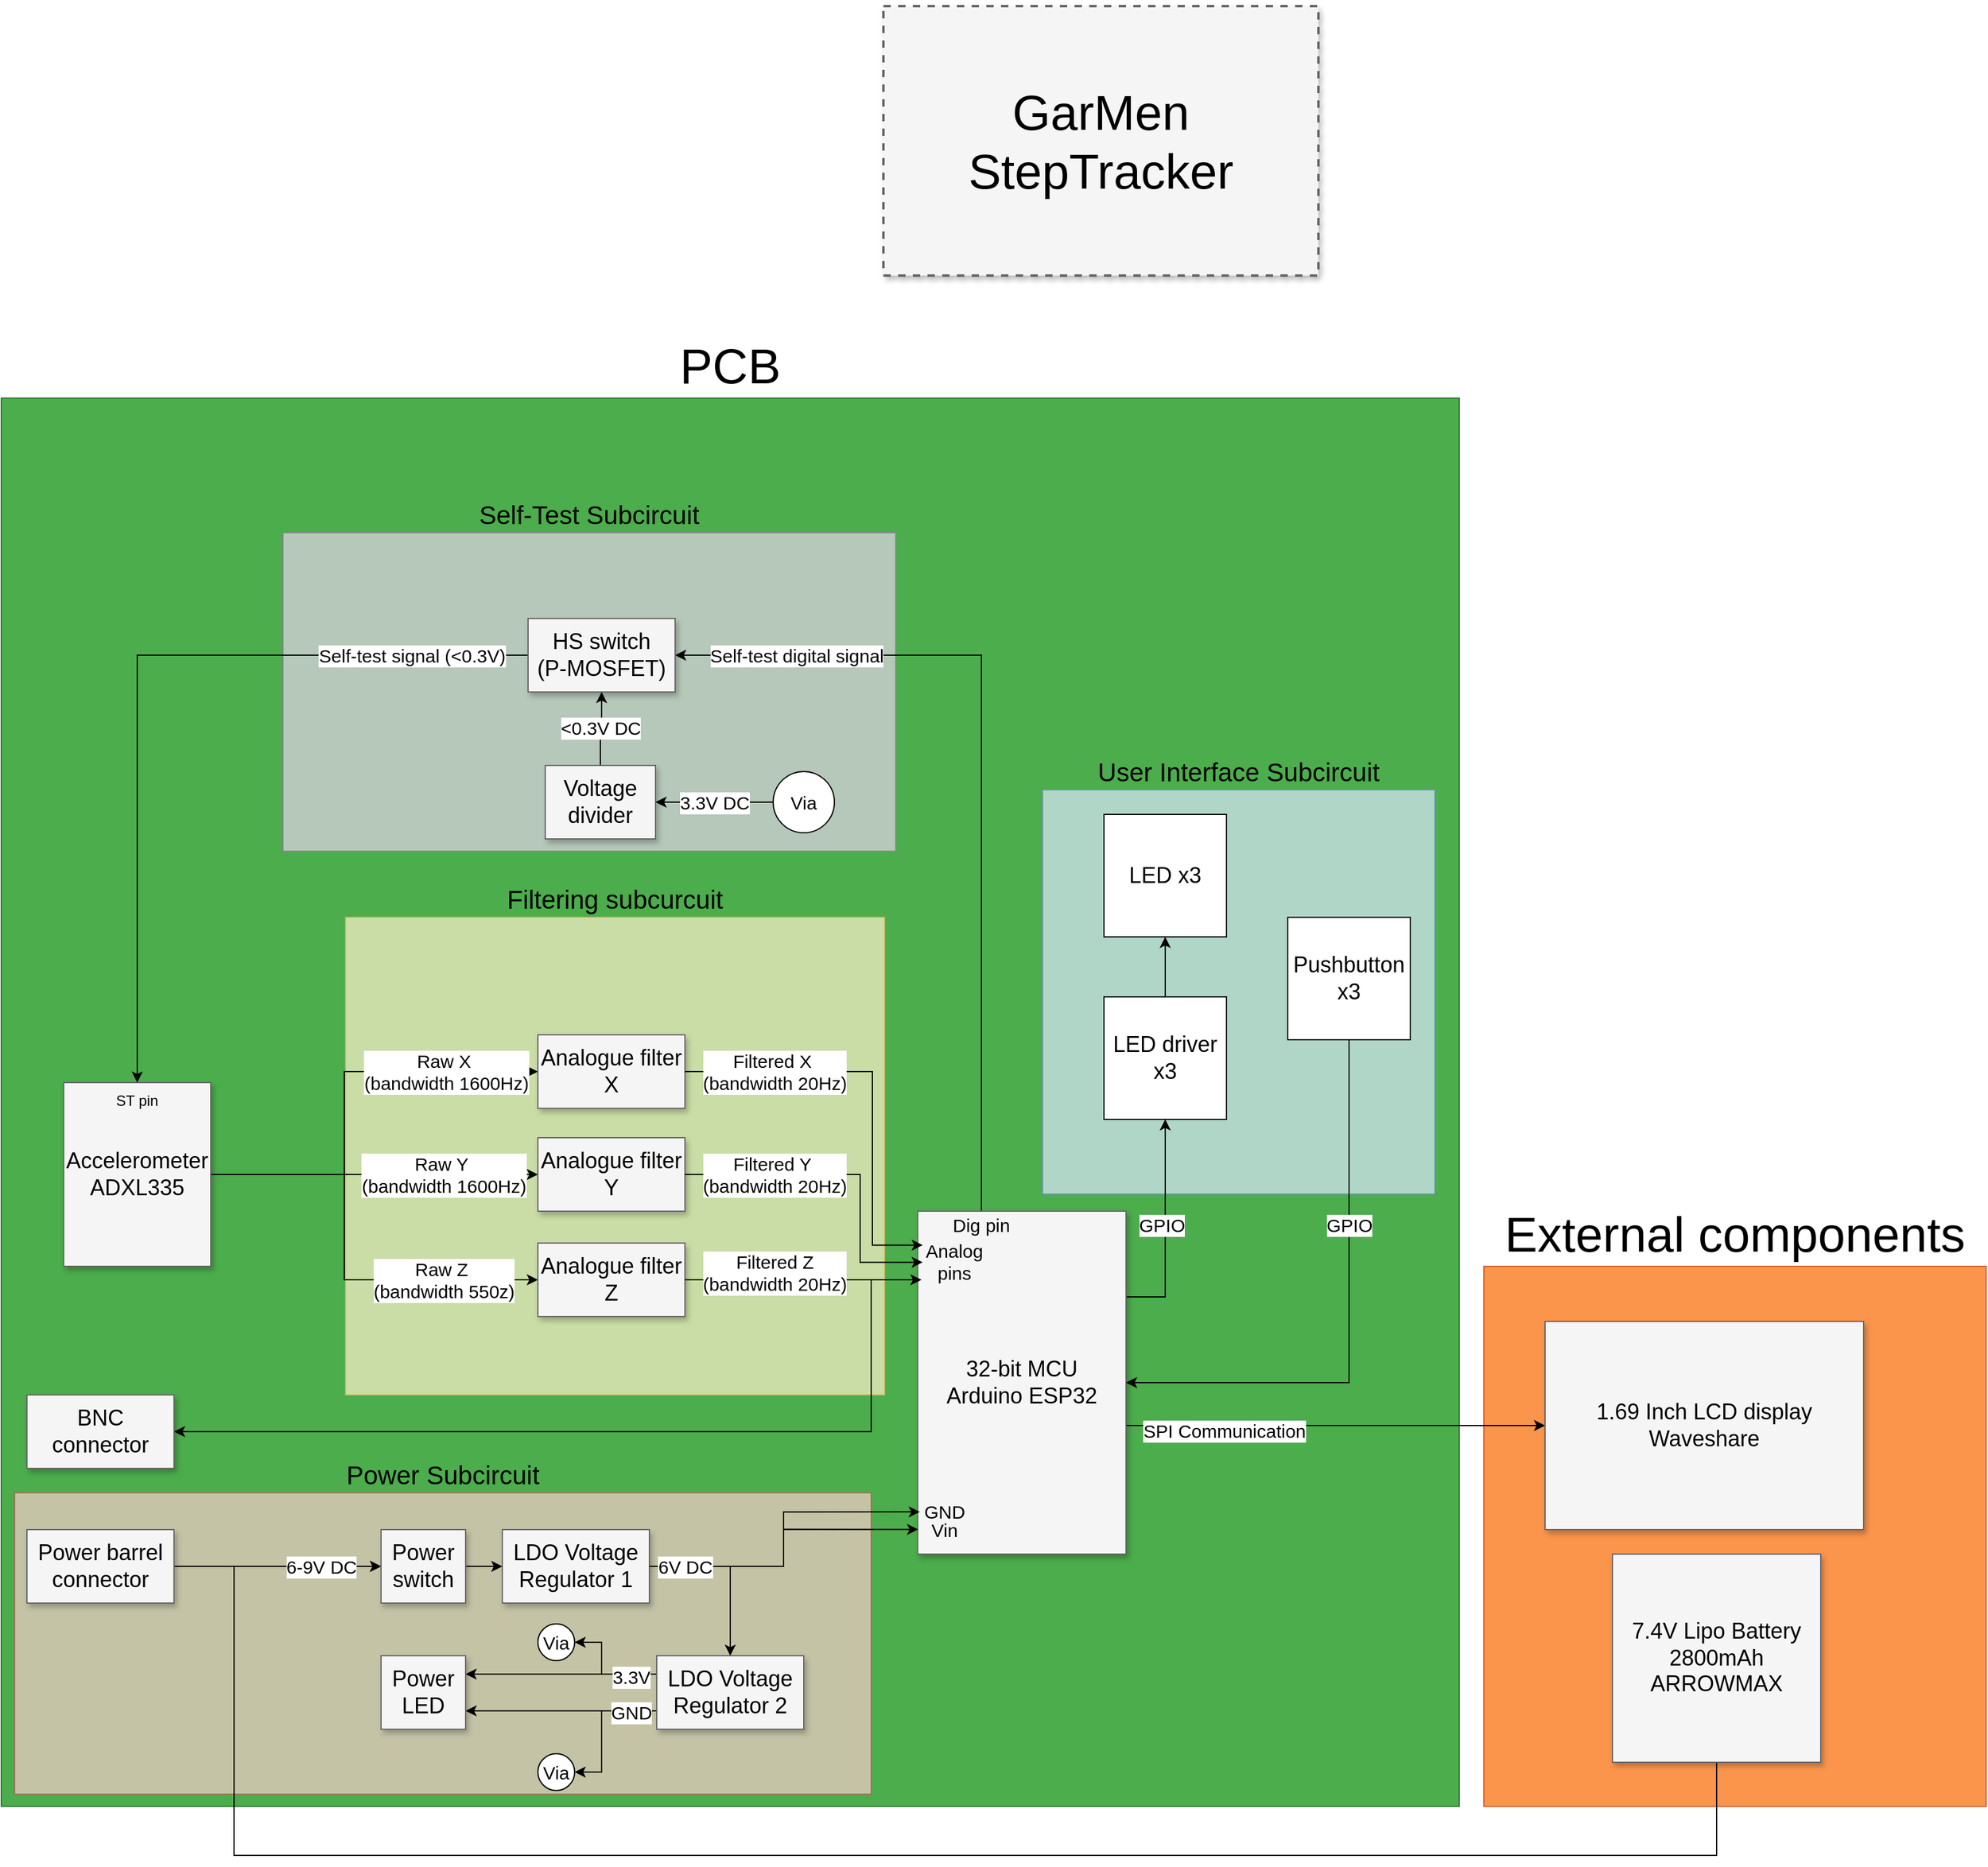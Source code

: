 <mxfile version="26.1.0">
  <diagram name="Page-1" id="90a13364-a465-7bf4-72fc-28e22215d7a0">
    <mxGraphModel dx="2931" dy="3730.5" grid="1" gridSize="10" guides="1" tooltips="1" connect="1" arrows="1" fold="1" page="1" pageScale="1.5" pageWidth="1654" pageHeight="1169" background="none" math="0" shadow="0">
      <root>
        <mxCell id="0" style=";html=1;" />
        <mxCell id="1" style=";html=1;" parent="0" />
        <mxCell id="W3gF5fgbdOcZ_mwXXCGC-105" value="&lt;font style=&quot;font-size: 40px;&quot;&gt;External components&lt;/font&gt;" style="rounded=0;whiteSpace=wrap;html=1;opacity=70;fillColor=#fa6800;fontColor=#000000;strokeColor=#C73500;labelPosition=center;verticalLabelPosition=top;align=center;verticalAlign=bottom;" vertex="1" parent="1">
          <mxGeometry x="1600" y="939" width="410" height="441" as="geometry" />
        </mxCell>
        <mxCell id="W3gF5fgbdOcZ_mwXXCGC-28" value="&lt;span&gt;PCB&lt;/span&gt;" style="rounded=0;whiteSpace=wrap;html=1;fillColor=#008a00;strokeColor=#005700;opacity=70;labelPosition=center;verticalLabelPosition=top;align=center;verticalAlign=bottom;fontSize=40;fontColor=light-dark(#000000, #121212);" vertex="1" parent="1">
          <mxGeometry x="390" y="230" width="1190" height="1150" as="geometry" />
        </mxCell>
        <mxCell id="W3gF5fgbdOcZ_mwXXCGC-97" value="User Interface Subcircuit" style="rounded=0;whiteSpace=wrap;html=1;fillColor=#dae8fc;strokeColor=#6c8ebf;opacity=70;fontSize=21;labelPosition=center;verticalLabelPosition=top;align=center;verticalAlign=bottom;" vertex="1" parent="1">
          <mxGeometry x="1240" y="550" width="320" height="330" as="geometry" />
        </mxCell>
        <mxCell id="W3gF5fgbdOcZ_mwXXCGC-66" value="&lt;font style=&quot;font-size: 21px;&quot;&gt;Power Subcircuit&lt;/font&gt;" style="rounded=0;whiteSpace=wrap;html=1;opacity=70;fillColor=#f8cecc;strokeColor=#b85450;labelPosition=center;verticalLabelPosition=top;align=center;verticalAlign=bottom;" vertex="1" parent="1">
          <mxGeometry x="401" y="1124" width="699" height="246" as="geometry" />
        </mxCell>
        <mxCell id="W3gF5fgbdOcZ_mwXXCGC-38" value="&lt;font style=&quot;font-size: 21px;&quot;&gt;Self-Test Subcircuit&lt;/font&gt;" style="rounded=0;whiteSpace=wrap;html=1;opacity=70;fillColor=#e1d5e7;strokeColor=#9673a6;labelPosition=center;verticalLabelPosition=top;align=center;verticalAlign=bottom;" vertex="1" parent="1">
          <mxGeometry x="620" y="340" width="500" height="260" as="geometry" />
        </mxCell>
        <mxCell id="W3gF5fgbdOcZ_mwXXCGC-27" value="&lt;font style=&quot;font-size: 21px;&quot;&gt;Filtering subcurcuit&lt;/font&gt;" style="rounded=0;whiteSpace=wrap;html=1;fillColor=#fff2cc;opacity=70;strokeColor=#d6b656;labelPosition=center;verticalLabelPosition=top;align=center;verticalAlign=bottom;" vertex="1" parent="1">
          <mxGeometry x="671" y="654" width="440" height="390" as="geometry" />
        </mxCell>
        <mxCell id="3a17f1ce550125da-1" value="GarMen StepTracker" style="whiteSpace=wrap;html=1;shadow=1;fontSize=40;fillColor=#f5f5f5;strokeColor=#666666;strokeWidth=2;dashed=1;" parent="1" vertex="1">
          <mxGeometry x="1110" y="-90" width="355" height="220" as="geometry" />
        </mxCell>
        <mxCell id="W3gF5fgbdOcZ_mwXXCGC-30" style="edgeStyle=orthogonalEdgeStyle;rounded=0;orthogonalLoop=1;jettySize=auto;html=1;entryX=1;entryY=0.5;entryDx=0;entryDy=0;" edge="1" parent="1" source="3a17f1ce550125da-2" target="W3gF5fgbdOcZ_mwXXCGC-98">
          <mxGeometry relative="1" as="geometry">
            <Array as="points">
              <mxPoint x="1190" y="440" />
            </Array>
          </mxGeometry>
        </mxCell>
        <mxCell id="W3gF5fgbdOcZ_mwXXCGC-31" value="Self-test digital signal" style="edgeLabel;html=1;align=center;verticalAlign=middle;resizable=0;points=[];fontSize=15;" vertex="1" connectable="0" parent="W3gF5fgbdOcZ_mwXXCGC-30">
          <mxGeometry x="0.737" y="-1" relative="1" as="geometry">
            <mxPoint x="6" y="1" as="offset" />
          </mxGeometry>
        </mxCell>
        <mxCell id="W3gF5fgbdOcZ_mwXXCGC-71" style="edgeStyle=orthogonalEdgeStyle;rounded=0;orthogonalLoop=1;jettySize=auto;html=1;entryX=0;entryY=0.5;entryDx=0;entryDy=0;" edge="1" parent="1" source="3a17f1ce550125da-2" target="W3gF5fgbdOcZ_mwXXCGC-69">
          <mxGeometry relative="1" as="geometry">
            <Array as="points">
              <mxPoint x="1500" y="1069" />
              <mxPoint x="1500" y="1069" />
            </Array>
          </mxGeometry>
        </mxCell>
        <mxCell id="W3gF5fgbdOcZ_mwXXCGC-72" value="&lt;font style=&quot;font-size: 15px;&quot;&gt;SPI Communication&lt;/font&gt;" style="edgeLabel;html=1;align=center;verticalAlign=middle;resizable=0;points=[];" vertex="1" connectable="0" parent="W3gF5fgbdOcZ_mwXXCGC-71">
          <mxGeometry x="-0.013" relative="1" as="geometry">
            <mxPoint x="-89" y="4" as="offset" />
          </mxGeometry>
        </mxCell>
        <mxCell id="W3gF5fgbdOcZ_mwXXCGC-93" style="edgeStyle=orthogonalEdgeStyle;rounded=0;orthogonalLoop=1;jettySize=auto;html=1;exitX=1;exitY=0.25;exitDx=0;exitDy=0;entryX=0.5;entryY=1;entryDx=0;entryDy=0;" edge="1" parent="1" source="3a17f1ce550125da-2" target="W3gF5fgbdOcZ_mwXXCGC-89">
          <mxGeometry relative="1" as="geometry" />
        </mxCell>
        <mxCell id="W3gF5fgbdOcZ_mwXXCGC-95" value="&lt;font style=&quot;font-size: 15px;&quot;&gt;GPIO&lt;/font&gt;" style="edgeLabel;html=1;align=center;verticalAlign=middle;resizable=0;points=[];" vertex="1" connectable="0" parent="W3gF5fgbdOcZ_mwXXCGC-93">
          <mxGeometry x="0.041" y="3" relative="1" as="geometry">
            <mxPoint y="1" as="offset" />
          </mxGeometry>
        </mxCell>
        <mxCell id="3a17f1ce550125da-2" value="32-bit MCU&lt;div&gt;Arduino ESP32&lt;/div&gt;" style="whiteSpace=wrap;html=1;shadow=1;fontSize=18;fillColor=#f5f5f5;strokeColor=#666666;" parent="1" vertex="1">
          <mxGeometry x="1138" y="894" width="170" height="280" as="geometry" />
        </mxCell>
        <mxCell id="W3gF5fgbdOcZ_mwXXCGC-4" style="edgeStyle=orthogonalEdgeStyle;rounded=0;orthogonalLoop=1;jettySize=auto;html=1;entryX=0;entryY=0.5;entryDx=0;entryDy=0;" edge="1" parent="1" source="3a17f1ce550125da-8" target="W3gF5fgbdOcZ_mwXXCGC-1">
          <mxGeometry relative="1" as="geometry">
            <Array as="points">
              <mxPoint x="670" y="864" />
              <mxPoint x="670" y="780" />
            </Array>
          </mxGeometry>
        </mxCell>
        <mxCell id="W3gF5fgbdOcZ_mwXXCGC-7" value="Raw X&amp;nbsp;&lt;div&gt;(bandwidth 1600Hz)&lt;/div&gt;" style="edgeLabel;html=1;align=center;verticalAlign=middle;resizable=0;points=[];fontSize=15;" vertex="1" connectable="0" parent="W3gF5fgbdOcZ_mwXXCGC-4">
          <mxGeometry x="0.675" y="3" relative="1" as="geometry">
            <mxPoint x="-18" y="3" as="offset" />
          </mxGeometry>
        </mxCell>
        <mxCell id="W3gF5fgbdOcZ_mwXXCGC-5" style="edgeStyle=orthogonalEdgeStyle;rounded=0;orthogonalLoop=1;jettySize=auto;html=1;entryX=0;entryY=0.5;entryDx=0;entryDy=0;" edge="1" parent="1" source="3a17f1ce550125da-8" target="W3gF5fgbdOcZ_mwXXCGC-2">
          <mxGeometry relative="1" as="geometry" />
        </mxCell>
        <mxCell id="W3gF5fgbdOcZ_mwXXCGC-6" style="edgeStyle=orthogonalEdgeStyle;rounded=0;orthogonalLoop=1;jettySize=auto;html=1;exitX=1;exitY=0.5;exitDx=0;exitDy=0;entryX=0;entryY=0.5;entryDx=0;entryDy=0;" edge="1" parent="1" source="3a17f1ce550125da-8" target="W3gF5fgbdOcZ_mwXXCGC-3">
          <mxGeometry relative="1" as="geometry">
            <Array as="points">
              <mxPoint x="670" y="864" />
              <mxPoint x="670" y="950" />
            </Array>
          </mxGeometry>
        </mxCell>
        <mxCell id="3a17f1ce550125da-8" value="&lt;div&gt;Accelerometer&lt;/div&gt;ADXL335" style="whiteSpace=wrap;html=1;shadow=1;fontSize=18;fillColor=#f5f5f5;strokeColor=#666666;" parent="1" vertex="1">
          <mxGeometry x="441" y="789" width="120" height="150" as="geometry" />
        </mxCell>
        <mxCell id="W3gF5fgbdOcZ_mwXXCGC-1" value="Analogue filter&lt;div&gt;X&lt;/div&gt;" style="whiteSpace=wrap;html=1;shadow=1;fontSize=18;fillColor=#f5f5f5;strokeColor=#666666;" vertex="1" parent="1">
          <mxGeometry x="828" y="750" width="120" height="60" as="geometry" />
        </mxCell>
        <mxCell id="W3gF5fgbdOcZ_mwXXCGC-2" value="Analogue filter&lt;div&gt;Y&lt;/div&gt;" style="whiteSpace=wrap;html=1;shadow=1;fontSize=18;fillColor=#f5f5f5;strokeColor=#666666;" vertex="1" parent="1">
          <mxGeometry x="828" y="834" width="120" height="60" as="geometry" />
        </mxCell>
        <mxCell id="W3gF5fgbdOcZ_mwXXCGC-43" style="edgeStyle=orthogonalEdgeStyle;rounded=0;orthogonalLoop=1;jettySize=auto;html=1;exitX=1;exitY=0.5;exitDx=0;exitDy=0;entryX=1;entryY=0.5;entryDx=0;entryDy=0;" edge="1" parent="1" source="W3gF5fgbdOcZ_mwXXCGC-3" target="W3gF5fgbdOcZ_mwXXCGC-10">
          <mxGeometry relative="1" as="geometry">
            <Array as="points">
              <mxPoint x="1100" y="950" />
              <mxPoint x="1100" y="1074" />
            </Array>
          </mxGeometry>
        </mxCell>
        <mxCell id="W3gF5fgbdOcZ_mwXXCGC-3" value="Analogue filter&lt;div&gt;Z&lt;/div&gt;" style="whiteSpace=wrap;html=1;shadow=1;fontSize=18;fillColor=#f5f5f5;strokeColor=#666666;" vertex="1" parent="1">
          <mxGeometry x="828" y="920" width="120" height="60" as="geometry" />
        </mxCell>
        <mxCell id="W3gF5fgbdOcZ_mwXXCGC-8" value="Raw Y&amp;nbsp;&lt;div&gt;(bandwidth 1600Hz)&lt;/div&gt;" style="edgeLabel;html=1;align=center;verticalAlign=middle;resizable=0;points=[];fontSize=15;" vertex="1" connectable="0" parent="1">
          <mxGeometry x="751.0" y="864" as="geometry" />
        </mxCell>
        <mxCell id="W3gF5fgbdOcZ_mwXXCGC-9" value="Raw Z&amp;nbsp;&lt;div&gt;(bandwidth 550z)&lt;/div&gt;" style="edgeLabel;html=1;align=center;verticalAlign=middle;resizable=0;points=[];rotation=0;fontSize=15;" vertex="1" connectable="0" parent="1">
          <mxGeometry x="751.0" y="950" as="geometry" />
        </mxCell>
        <mxCell id="W3gF5fgbdOcZ_mwXXCGC-10" value="BNC connector" style="whiteSpace=wrap;html=1;shadow=1;fontSize=18;fillColor=#f5f5f5;strokeColor=#666666;" vertex="1" parent="1">
          <mxGeometry x="411" y="1044" width="120" height="60" as="geometry" />
        </mxCell>
        <mxCell id="W3gF5fgbdOcZ_mwXXCGC-12" style="edgeStyle=orthogonalEdgeStyle;rounded=0;orthogonalLoop=1;jettySize=auto;html=1;entryX=0.024;entryY=0.149;entryDx=0;entryDy=0;entryPerimeter=0;" edge="1" parent="1" source="W3gF5fgbdOcZ_mwXXCGC-2" target="3a17f1ce550125da-2">
          <mxGeometry relative="1" as="geometry">
            <Array as="points">
              <mxPoint x="1091" y="864" />
              <mxPoint x="1091" y="936" />
            </Array>
          </mxGeometry>
        </mxCell>
        <mxCell id="W3gF5fgbdOcZ_mwXXCGC-13" style="edgeStyle=orthogonalEdgeStyle;rounded=0;orthogonalLoop=1;jettySize=auto;html=1;entryX=0.018;entryY=0.2;entryDx=0;entryDy=0;entryPerimeter=0;" edge="1" parent="1" source="W3gF5fgbdOcZ_mwXXCGC-3" target="3a17f1ce550125da-2">
          <mxGeometry relative="1" as="geometry" />
        </mxCell>
        <mxCell id="W3gF5fgbdOcZ_mwXXCGC-17" style="edgeStyle=orthogonalEdgeStyle;rounded=0;orthogonalLoop=1;jettySize=auto;html=1;entryX=0.024;entryY=0.099;entryDx=0;entryDy=0;entryPerimeter=0;" edge="1" parent="1" source="W3gF5fgbdOcZ_mwXXCGC-1" target="3a17f1ce550125da-2">
          <mxGeometry relative="1" as="geometry">
            <Array as="points">
              <mxPoint x="1101" y="780" />
              <mxPoint x="1101" y="922" />
            </Array>
          </mxGeometry>
        </mxCell>
        <mxCell id="W3gF5fgbdOcZ_mwXXCGC-21" value="Filtered X&amp;nbsp;&lt;div&gt;(bandwidth 20Hz)&lt;/div&gt;" style="edgeLabel;html=1;align=center;verticalAlign=middle;resizable=0;points=[];fontSize=15;" vertex="1" connectable="0" parent="1">
          <mxGeometry x="1020.998" y="780.0" as="geometry" />
        </mxCell>
        <mxCell id="W3gF5fgbdOcZ_mwXXCGC-22" value="Filtered Y&amp;nbsp;&lt;div&gt;(bandwidth 20Hz)&lt;/div&gt;" style="edgeLabel;html=1;align=center;verticalAlign=middle;resizable=0;points=[];fontSize=15;" vertex="1" connectable="0" parent="1">
          <mxGeometry x="1020.998" y="864.0" as="geometry" />
        </mxCell>
        <mxCell id="W3gF5fgbdOcZ_mwXXCGC-23" value="Filtered Z&lt;div&gt;&lt;div&gt;(bandwidth 20Hz)&lt;/div&gt;&lt;/div&gt;" style="edgeLabel;html=1;align=center;verticalAlign=middle;resizable=0;points=[];fontSize=15;" vertex="1" connectable="0" parent="1">
          <mxGeometry x="1020.998" y="944.0" as="geometry" />
        </mxCell>
        <mxCell id="W3gF5fgbdOcZ_mwXXCGC-32" style="edgeStyle=orthogonalEdgeStyle;rounded=0;orthogonalLoop=1;jettySize=auto;html=1;entryX=0.5;entryY=0;entryDx=0;entryDy=0;exitX=0;exitY=0.5;exitDx=0;exitDy=0;" edge="1" parent="1" source="W3gF5fgbdOcZ_mwXXCGC-98" target="3a17f1ce550125da-8">
          <mxGeometry relative="1" as="geometry" />
        </mxCell>
        <mxCell id="W3gF5fgbdOcZ_mwXXCGC-33" value="&lt;font style=&quot;font-size: 15px;&quot;&gt;Self-test signal (&amp;lt;0.3V)&lt;/font&gt;" style="edgeLabel;html=1;align=center;verticalAlign=middle;resizable=0;points=[];fontSize=13;" vertex="1" connectable="0" parent="W3gF5fgbdOcZ_mwXXCGC-32">
          <mxGeometry x="-0.771" y="-1" relative="1" as="geometry">
            <mxPoint x="-19" y="1" as="offset" />
          </mxGeometry>
        </mxCell>
        <mxCell id="W3gF5fgbdOcZ_mwXXCGC-99" style="edgeStyle=orthogonalEdgeStyle;rounded=0;orthogonalLoop=1;jettySize=auto;html=1;entryX=0.5;entryY=1;entryDx=0;entryDy=0;" edge="1" parent="1" source="W3gF5fgbdOcZ_mwXXCGC-29" target="W3gF5fgbdOcZ_mwXXCGC-98">
          <mxGeometry relative="1" as="geometry" />
        </mxCell>
        <mxCell id="W3gF5fgbdOcZ_mwXXCGC-100" value="&lt;font style=&quot;font-size: 15px;&quot;&gt;&amp;lt;0.3V DC&lt;/font&gt;" style="edgeLabel;html=1;align=center;verticalAlign=middle;resizable=0;points=[];" vertex="1" connectable="0" parent="W3gF5fgbdOcZ_mwXXCGC-99">
          <mxGeometry x="0.071" y="1" relative="1" as="geometry">
            <mxPoint as="offset" />
          </mxGeometry>
        </mxCell>
        <mxCell id="W3gF5fgbdOcZ_mwXXCGC-29" value="Voltage divider" style="whiteSpace=wrap;html=1;shadow=1;fontSize=18;fillColor=#f5f5f5;strokeColor=#666666;" vertex="1" parent="1">
          <mxGeometry x="834" y="530" width="90" height="60" as="geometry" />
        </mxCell>
        <mxCell id="W3gF5fgbdOcZ_mwXXCGC-34" value="ST pin" style="text;html=1;align=center;verticalAlign=middle;whiteSpace=wrap;rounded=0;" vertex="1" parent="1">
          <mxGeometry x="471" y="789" width="60" height="30" as="geometry" />
        </mxCell>
        <mxCell id="W3gF5fgbdOcZ_mwXXCGC-35" value="&lt;font style=&quot;font-size: 15px;&quot;&gt;Dig pin&lt;/font&gt;" style="text;html=1;align=center;verticalAlign=middle;whiteSpace=wrap;rounded=0;" vertex="1" parent="1">
          <mxGeometry x="1160" y="890" width="60" height="30" as="geometry" />
        </mxCell>
        <mxCell id="W3gF5fgbdOcZ_mwXXCGC-36" value="&lt;font style=&quot;font-size: 15px;&quot;&gt;Analog pins&lt;/font&gt;" style="text;html=1;align=center;verticalAlign=middle;whiteSpace=wrap;rounded=0;" vertex="1" parent="1">
          <mxGeometry x="1138" y="920" width="60" height="30" as="geometry" />
        </mxCell>
        <mxCell id="W3gF5fgbdOcZ_mwXXCGC-50" style="edgeStyle=orthogonalEdgeStyle;rounded=0;orthogonalLoop=1;jettySize=auto;html=1;entryX=0;entryY=0.5;entryDx=0;entryDy=0;" edge="1" parent="1" source="W3gF5fgbdOcZ_mwXXCGC-42" target="W3gF5fgbdOcZ_mwXXCGC-46">
          <mxGeometry relative="1" as="geometry">
            <Array as="points">
              <mxPoint x="1790" y="1420" />
              <mxPoint x="580" y="1420" />
              <mxPoint x="580" y="1184" />
            </Array>
          </mxGeometry>
        </mxCell>
        <mxCell id="W3gF5fgbdOcZ_mwXXCGC-42" value="7.4V Lipo Battery&lt;div&gt;2800mAh&lt;br&gt;&lt;div&gt;ARROWMAX&lt;/div&gt;&lt;/div&gt;" style="whiteSpace=wrap;html=1;shadow=1;fontSize=18;fillColor=#f5f5f5;strokeColor=#666666;" vertex="1" parent="1">
          <mxGeometry x="1705" y="1174" width="170" height="170" as="geometry" />
        </mxCell>
        <mxCell id="W3gF5fgbdOcZ_mwXXCGC-48" style="edgeStyle=orthogonalEdgeStyle;rounded=0;orthogonalLoop=1;jettySize=auto;html=1;entryX=0;entryY=0.5;entryDx=0;entryDy=0;" edge="1" parent="1" source="W3gF5fgbdOcZ_mwXXCGC-45" target="W3gF5fgbdOcZ_mwXXCGC-46">
          <mxGeometry relative="1" as="geometry" />
        </mxCell>
        <mxCell id="W3gF5fgbdOcZ_mwXXCGC-51" value="&lt;font&gt;6-9V DC&lt;/font&gt;" style="edgeLabel;html=1;align=center;verticalAlign=middle;resizable=0;points=[];fontSize=15;" vertex="1" connectable="0" parent="W3gF5fgbdOcZ_mwXXCGC-48">
          <mxGeometry x="0.354" y="-1" relative="1" as="geometry">
            <mxPoint x="5" y="-1" as="offset" />
          </mxGeometry>
        </mxCell>
        <mxCell id="W3gF5fgbdOcZ_mwXXCGC-45" value="Power barrel connector" style="whiteSpace=wrap;html=1;shadow=1;fontSize=18;fillColor=#f5f5f5;strokeColor=#666666;" vertex="1" parent="1">
          <mxGeometry x="411" y="1154" width="120" height="60" as="geometry" />
        </mxCell>
        <mxCell id="W3gF5fgbdOcZ_mwXXCGC-52" style="edgeStyle=orthogonalEdgeStyle;rounded=0;orthogonalLoop=1;jettySize=auto;html=1;exitX=1;exitY=0.5;exitDx=0;exitDy=0;entryX=0;entryY=0.5;entryDx=0;entryDy=0;" edge="1" parent="1" source="W3gF5fgbdOcZ_mwXXCGC-46" target="W3gF5fgbdOcZ_mwXXCGC-47">
          <mxGeometry relative="1" as="geometry" />
        </mxCell>
        <mxCell id="W3gF5fgbdOcZ_mwXXCGC-46" value="Power switch" style="whiteSpace=wrap;html=1;shadow=1;fontSize=18;fillColor=#f5f5f5;strokeColor=#666666;" vertex="1" parent="1">
          <mxGeometry x="700" y="1154" width="69" height="60" as="geometry" />
        </mxCell>
        <mxCell id="W3gF5fgbdOcZ_mwXXCGC-56" style="edgeStyle=orthogonalEdgeStyle;rounded=0;orthogonalLoop=1;jettySize=auto;html=1;entryX=0.5;entryY=0;entryDx=0;entryDy=0;" edge="1" parent="1" source="W3gF5fgbdOcZ_mwXXCGC-47" target="W3gF5fgbdOcZ_mwXXCGC-54">
          <mxGeometry relative="1" as="geometry">
            <Array as="points">
              <mxPoint x="985" y="1184" />
            </Array>
          </mxGeometry>
        </mxCell>
        <mxCell id="W3gF5fgbdOcZ_mwXXCGC-47" value="LDO Voltage Regulator 1" style="whiteSpace=wrap;html=1;shadow=1;fontSize=18;fillColor=#f5f5f5;strokeColor=#666666;" vertex="1" parent="1">
          <mxGeometry x="799" y="1154" width="120" height="60" as="geometry" />
        </mxCell>
        <mxCell id="W3gF5fgbdOcZ_mwXXCGC-63" style="edgeStyle=orthogonalEdgeStyle;rounded=0;orthogonalLoop=1;jettySize=auto;html=1;exitX=0;exitY=0.75;exitDx=0;exitDy=0;entryX=1;entryY=0.5;entryDx=0;entryDy=0;" edge="1" parent="1" source="W3gF5fgbdOcZ_mwXXCGC-54" target="W3gF5fgbdOcZ_mwXXCGC-62">
          <mxGeometry relative="1" as="geometry">
            <Array as="points">
              <mxPoint x="880" y="1302" />
              <mxPoint x="880" y="1352" />
            </Array>
          </mxGeometry>
        </mxCell>
        <mxCell id="W3gF5fgbdOcZ_mwXXCGC-85" style="edgeStyle=orthogonalEdgeStyle;rounded=0;orthogonalLoop=1;jettySize=auto;html=1;exitX=0;exitY=0.75;exitDx=0;exitDy=0;entryX=1;entryY=0.75;entryDx=0;entryDy=0;" edge="1" parent="1" source="W3gF5fgbdOcZ_mwXXCGC-54" target="W3gF5fgbdOcZ_mwXXCGC-79">
          <mxGeometry relative="1" as="geometry" />
        </mxCell>
        <mxCell id="W3gF5fgbdOcZ_mwXXCGC-86" style="edgeStyle=orthogonalEdgeStyle;rounded=0;orthogonalLoop=1;jettySize=auto;html=1;exitX=0;exitY=0.25;exitDx=0;exitDy=0;entryX=1;entryY=0.25;entryDx=0;entryDy=0;" edge="1" parent="1" source="W3gF5fgbdOcZ_mwXXCGC-54" target="W3gF5fgbdOcZ_mwXXCGC-79">
          <mxGeometry relative="1" as="geometry" />
        </mxCell>
        <mxCell id="W3gF5fgbdOcZ_mwXXCGC-87" style="edgeStyle=orthogonalEdgeStyle;rounded=0;orthogonalLoop=1;jettySize=auto;html=1;exitX=0;exitY=0.25;exitDx=0;exitDy=0;entryX=1;entryY=0.5;entryDx=0;entryDy=0;" edge="1" parent="1" source="W3gF5fgbdOcZ_mwXXCGC-54" target="W3gF5fgbdOcZ_mwXXCGC-57">
          <mxGeometry relative="1" as="geometry">
            <Array as="points">
              <mxPoint x="880" y="1272" />
              <mxPoint x="880" y="1246" />
            </Array>
          </mxGeometry>
        </mxCell>
        <mxCell id="W3gF5fgbdOcZ_mwXXCGC-54" value="LDO Voltage Regulator 2" style="whiteSpace=wrap;html=1;shadow=1;fontSize=18;fillColor=#f5f5f5;strokeColor=#666666;" vertex="1" parent="1">
          <mxGeometry x="925" y="1257" width="120" height="60" as="geometry" />
        </mxCell>
        <mxCell id="W3gF5fgbdOcZ_mwXXCGC-62" value="&lt;font&gt;Via&lt;/font&gt;" style="ellipse;whiteSpace=wrap;html=1;aspect=fixed;fontSize=15;" vertex="1" parent="1">
          <mxGeometry x="828" y="1337" width="30" height="30" as="geometry" />
        </mxCell>
        <mxCell id="W3gF5fgbdOcZ_mwXXCGC-65" value="Vin" style="text;html=1;align=center;verticalAlign=middle;whiteSpace=wrap;rounded=0;fontSize=15;" vertex="1" parent="1">
          <mxGeometry x="1130" y="1139" width="60" height="30" as="geometry" />
        </mxCell>
        <mxCell id="W3gF5fgbdOcZ_mwXXCGC-67" style="edgeStyle=orthogonalEdgeStyle;rounded=0;orthogonalLoop=1;jettySize=auto;html=1;entryX=0.002;entryY=0.928;entryDx=0;entryDy=0;entryPerimeter=0;" edge="1" parent="1" source="W3gF5fgbdOcZ_mwXXCGC-47" target="3a17f1ce550125da-2">
          <mxGeometry relative="1" as="geometry" />
        </mxCell>
        <mxCell id="W3gF5fgbdOcZ_mwXXCGC-69" value="1.69 Inch LCD display&lt;div&gt;Waveshare&lt;/div&gt;" style="whiteSpace=wrap;html=1;shadow=1;fontSize=18;fillColor=#f5f5f5;strokeColor=#666666;" vertex="1" parent="1">
          <mxGeometry x="1650" y="984" width="260" height="170" as="geometry" />
        </mxCell>
        <mxCell id="W3gF5fgbdOcZ_mwXXCGC-73" style="edgeStyle=orthogonalEdgeStyle;rounded=0;orthogonalLoop=1;jettySize=auto;html=1;entryX=0.01;entryY=0.877;entryDx=0;entryDy=0;entryPerimeter=0;" edge="1" parent="1" source="W3gF5fgbdOcZ_mwXXCGC-47" target="3a17f1ce550125da-2">
          <mxGeometry relative="1" as="geometry" />
        </mxCell>
        <mxCell id="W3gF5fgbdOcZ_mwXXCGC-74" value="GND" style="text;html=1;align=center;verticalAlign=middle;whiteSpace=wrap;rounded=0;fontSize=15;" vertex="1" parent="1">
          <mxGeometry x="1130" y="1124" width="60" height="30" as="geometry" />
        </mxCell>
        <mxCell id="W3gF5fgbdOcZ_mwXXCGC-76" value="&lt;font style=&quot;font-size: 15px;&quot;&gt;6V DC&lt;/font&gt;" style="edgeLabel;html=1;align=center;verticalAlign=middle;resizable=0;points=[];" vertex="1" connectable="0" parent="1">
          <mxGeometry x="948" y="1184.029" as="geometry" />
        </mxCell>
        <mxCell id="W3gF5fgbdOcZ_mwXXCGC-79" value="Power LED" style="whiteSpace=wrap;html=1;shadow=1;fontSize=18;fillColor=#f5f5f5;strokeColor=#666666;" vertex="1" parent="1">
          <mxGeometry x="700" y="1257" width="69" height="60" as="geometry" />
        </mxCell>
        <mxCell id="W3gF5fgbdOcZ_mwXXCGC-81" value="&lt;font style=&quot;font-size: 15px;&quot;&gt;3.3V&lt;/font&gt;" style="edgeLabel;html=1;align=center;verticalAlign=middle;resizable=0;points=[];" vertex="1" connectable="0" parent="1">
          <mxGeometry x="903.997" y="1274.0" as="geometry" />
        </mxCell>
        <mxCell id="W3gF5fgbdOcZ_mwXXCGC-57" value="&lt;font style=&quot;font-size: 15px;&quot;&gt;Via&lt;/font&gt;" style="ellipse;whiteSpace=wrap;html=1;aspect=fixed;" vertex="1" parent="1">
          <mxGeometry x="828" y="1231" width="30" height="30" as="geometry" />
        </mxCell>
        <mxCell id="W3gF5fgbdOcZ_mwXXCGC-88" value="&lt;font style=&quot;font-size: 15px;&quot;&gt;GND&lt;/font&gt;" style="edgeLabel;html=1;align=center;verticalAlign=middle;resizable=0;points=[];" vertex="1" connectable="0" parent="1">
          <mxGeometry x="904" y="1302.308" as="geometry" />
        </mxCell>
        <mxCell id="W3gF5fgbdOcZ_mwXXCGC-92" style="edgeStyle=orthogonalEdgeStyle;rounded=0;orthogonalLoop=1;jettySize=auto;html=1;" edge="1" parent="1" source="W3gF5fgbdOcZ_mwXXCGC-89" target="W3gF5fgbdOcZ_mwXXCGC-90">
          <mxGeometry relative="1" as="geometry" />
        </mxCell>
        <mxCell id="W3gF5fgbdOcZ_mwXXCGC-89" value="LED driver x3" style="rounded=0;whiteSpace=wrap;html=1;fontSize=18;" vertex="1" parent="1">
          <mxGeometry x="1290" y="719" width="100" height="100" as="geometry" />
        </mxCell>
        <mxCell id="W3gF5fgbdOcZ_mwXXCGC-90" value="LED x3" style="rounded=0;whiteSpace=wrap;html=1;fontSize=18;" vertex="1" parent="1">
          <mxGeometry x="1290" y="570" width="100" height="100" as="geometry" />
        </mxCell>
        <mxCell id="W3gF5fgbdOcZ_mwXXCGC-94" style="edgeStyle=orthogonalEdgeStyle;rounded=0;orthogonalLoop=1;jettySize=auto;html=1;exitX=0.5;exitY=1;exitDx=0;exitDy=0;entryX=1;entryY=0.5;entryDx=0;entryDy=0;" edge="1" parent="1" source="W3gF5fgbdOcZ_mwXXCGC-91" target="3a17f1ce550125da-2">
          <mxGeometry relative="1" as="geometry" />
        </mxCell>
        <mxCell id="W3gF5fgbdOcZ_mwXXCGC-91" value="Pushbutton x3" style="rounded=0;whiteSpace=wrap;html=1;fontSize=18;" vertex="1" parent="1">
          <mxGeometry x="1440" y="654" width="100" height="100" as="geometry" />
        </mxCell>
        <mxCell id="W3gF5fgbdOcZ_mwXXCGC-96" value="&lt;font style=&quot;font-size: 15px;&quot;&gt;GPIO&lt;/font&gt;" style="edgeLabel;html=1;align=center;verticalAlign=middle;resizable=0;points=[];" vertex="1" connectable="0" parent="1">
          <mxGeometry x="1490.0" y="905.003" as="geometry" />
        </mxCell>
        <mxCell id="W3gF5fgbdOcZ_mwXXCGC-98" value="HS switch&lt;div&gt;(P-MOSFET)&lt;/div&gt;" style="whiteSpace=wrap;html=1;shadow=1;fontSize=18;fillColor=#f5f5f5;strokeColor=#666666;" vertex="1" parent="1">
          <mxGeometry x="820" y="410" width="120" height="60" as="geometry" />
        </mxCell>
        <mxCell id="W3gF5fgbdOcZ_mwXXCGC-104" value="&lt;font style=&quot;font-size: 15px;&quot;&gt;3.3V DC&lt;/font&gt;" style="edgeStyle=orthogonalEdgeStyle;rounded=0;orthogonalLoop=1;jettySize=auto;html=1;entryX=1;entryY=0.5;entryDx=0;entryDy=0;" edge="1" parent="1" source="W3gF5fgbdOcZ_mwXXCGC-103" target="W3gF5fgbdOcZ_mwXXCGC-29">
          <mxGeometry relative="1" as="geometry" />
        </mxCell>
        <mxCell id="W3gF5fgbdOcZ_mwXXCGC-103" value="&lt;font style=&quot;font-size: 15px;&quot;&gt;Via&lt;/font&gt;" style="ellipse;whiteSpace=wrap;html=1;aspect=fixed;" vertex="1" parent="1">
          <mxGeometry x="1020" y="535" width="50" height="50" as="geometry" />
        </mxCell>
      </root>
    </mxGraphModel>
  </diagram>
</mxfile>
